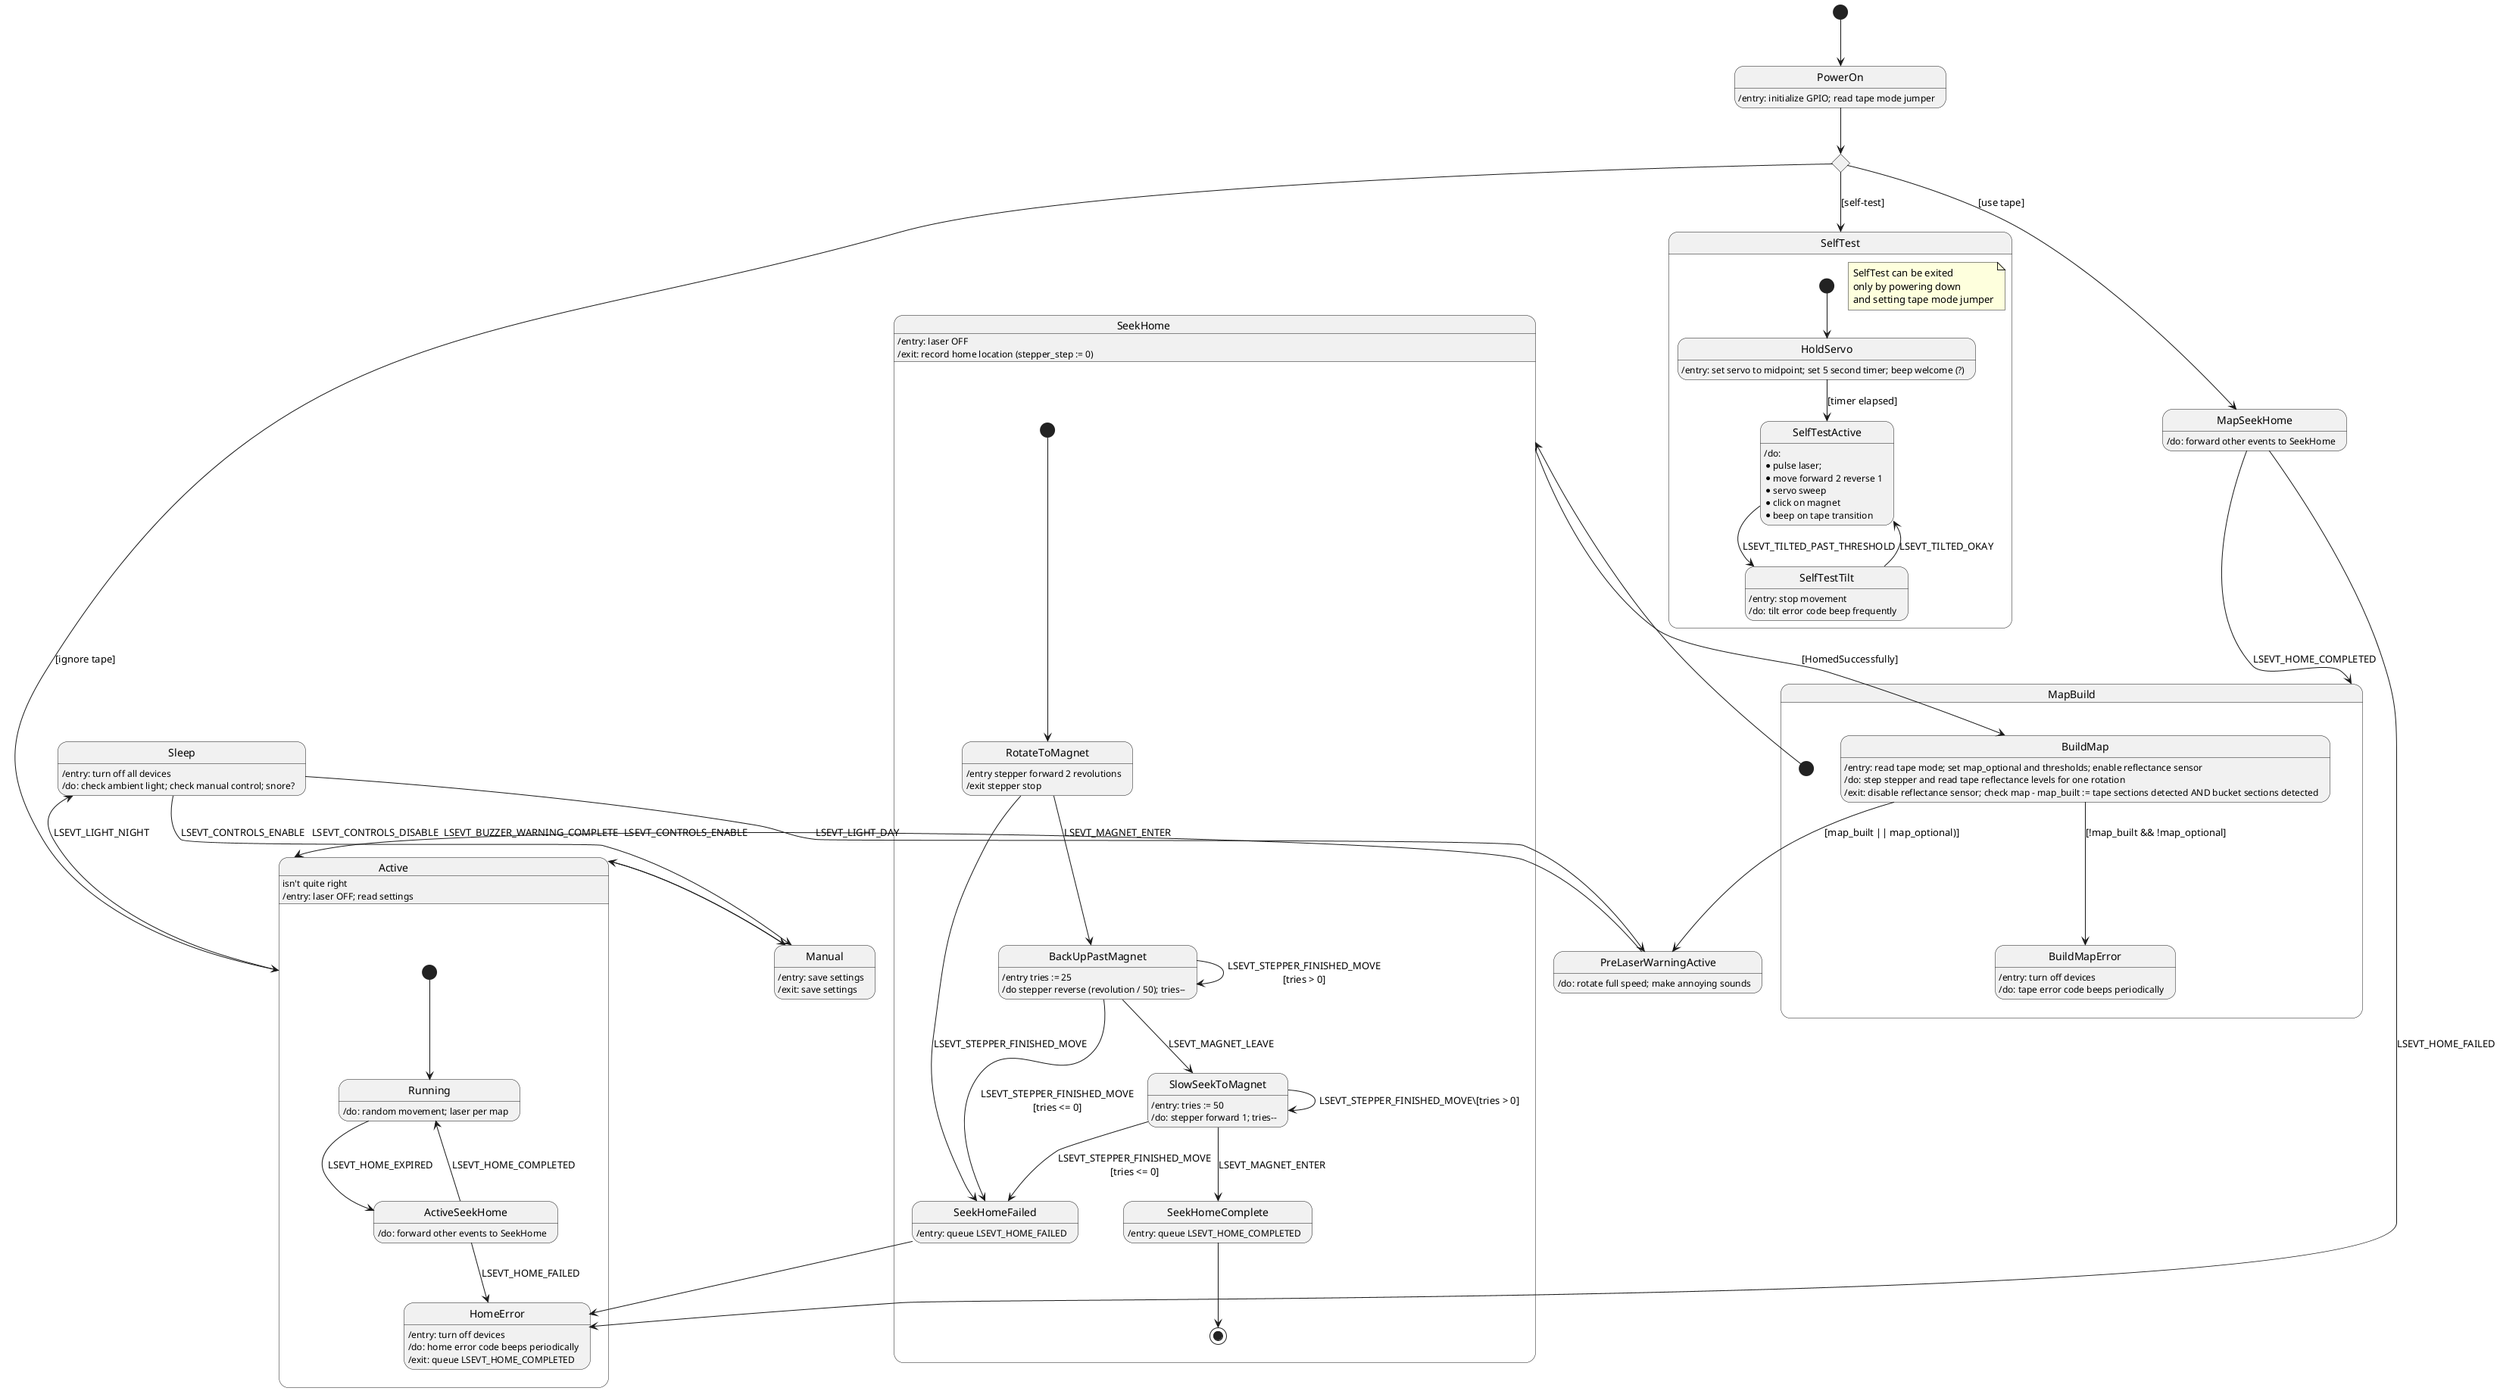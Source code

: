 @startuml 2022 URI Laser Scarecrow State Model
'plantUML https://plantuml.com/
'in Visual Studio, look for the PlantUML extension by jebbs

state read_tape_setting <<choice>>
read_tape_setting : Jumper Mode
read_tape_setting --> Active : [ignore tape]
read_tape_setting --> MapSeekHome : [use tape]
read_tape_setting --> SelfTest : [self-test]

[*] --> PowerOn

state PowerOn 
PowerOn : /entry: initialize GPIO; read tape mode jumper
PowerOn --> read_tape_setting

state SelfTest {
  [*] --> HoldServo
  HoldServo : /entry: set servo to midpoint; set 5 second timer; beep welcome (?)
  HoldServo --> SelfTestActive : [timer elapsed]
  SelfTestActive --> SelfTestTilt : LSEVT_TILTED_PAST_THRESHOLD
  SelfTestActive : /do:\n* pulse laser;\n* move forward 2 reverse 1\n* servo sweep\n* click on magnet\n* beep on tape transition
  SelfTestTilt --> SelfTestActive : LSEVT_TILTED_OKAY
  SelfTestTilt : /entry: stop movement
  SelfTestTilt : /do: tilt error code beep frequently
  note as NoteSelfTest
  SelfTest can be exited
  only by powering down
  and setting tape mode jumper
  end note
}

state PreLaserWarningActive
PreLaserWarningActive : /do: rotate full speed; make annoying sounds
PreLaserWarningActive --> Active : LSEVT_BUZZER_WARNING_COMPLETE

state Active {
  Active : isn't quite right 
  [*] -->  Running
  Running : /do: random movement; laser per map
  Running --> ActiveSeekHome : LSEVT_HOME_EXPIRED  
 ActiveSeekHome --> Running : LSEVT_HOME_COMPLETED
 ActiveSeekHome --> HomeError : LSEVT_HOME_FAILED
 ActiveSeekHome : /do: forward other events to SeekHome
}

Active : /entry: laser OFF; read settings
Active --> Sleep : LSEVT_LIGHT_NIGHT
Active --> Manual : LSEVT_CONTROLS_ENABLE
Manual --> Active : LSEVT_CONTROLS_DISABLE

state SeekHome {
  [*] --> RotateToMagnet
  RotateToMagnet --> SeekHomeFailed : LSEVT_STEPPER_FINISHED_MOVE
  RotateToMagnet --> BackUpPastMagnet : LSEVT_MAGNET_ENTER
  RotateToMagnet : /entry stepper forward 2 revolutions
  RotateToMagnet : /exit stepper stop
  BackUpPastMagnet --> SlowSeekToMagnet : LSEVT_MAGNET_LEAVE
  BackUpPastMagnet : /entry tries := 25
  BackUpPastMagnet : /do stepper reverse (revolution / 50); tries--
  BackUpPastMagnet --> BackUpPastMagnet : LSEVT_STEPPER_FINISHED_MOVE\n[tries > 0]
  BackUpPastMagnet --> SeekHomeFailed : LSEVT_STEPPER_FINISHED_MOVE\n[tries <= 0]
  SlowSeekToMagnet : /entry: tries := 50
  SlowSeekToMagnet : /do: stepper forward 1; tries--
  SlowSeekToMagnet --> SlowSeekToMagnet : LSEVT_STEPPER_FINISHED_MOVE\[tries > 0]
  SlowSeekToMagnet --> SeekHomeFailed : LSEVT_STEPPER_FINISHED_MOVE\n[tries <= 0]
  SlowSeekToMagnet --> SeekHomeComplete : LSEVT_MAGNET_ENTER
  SeekHomeComplete : /entry: queue LSEVT_HOME_COMPLETED
  SeekHomeComplete --> [*]
  SeekHomeFailed : /entry: queue LSEVT_HOME_FAILED
  SeekHomeFailed --> HomeError
}
SeekHome : /entry: laser OFF
SeekHome : /exit: record home location (stepper_step := 0)

state HomeError
HomeError : /entry: turn off devices
HomeError : /do: home error code beeps periodically
HomeError : /exit: queue LSEVT_HOME_COMPLETED


state MapBuild {
  [*] --> SeekHome
  SeekHome --> BuildMap : [HomedSuccessfully]
  BuildMap : /entry: read tape mode; set map_optional and thresholds; enable reflectance sensor
  BuildMap : /do: step stepper and read tape reflectance levels for one rotation
  BuildMap : /exit: disable reflectance sensor; check map - map_built := tape sections detected AND bucket sections detected
  BuildMap --> BuildMapError : [!map_built && !map_optional]
  BuildMap --> PreLaserWarningActive : [map_built || map_optional)]
  BuildMapError : /entry: turn off devices
  BuildMapError : /do: tape error code beeps periodically
}

MapSeekHome --> MapBuild : LSEVT_HOME_COMPLETED
MapSeekHome --> HomeError : LSEVT_HOME_FAILED
MapSeekHome : /do: forward other events to SeekHome


state Sleep
Sleep : /entry: turn off all devices
Sleep : /do: check ambient light; check manual control; snore?
Sleep --> PreLaserWarningActive : LSEVT_LIGHT_DAY
Sleep --> Manual : LSEVT_CONTROLS_ENABLE

Manual : /entry: save settings
Manual : /exit: save settings

@enduml

